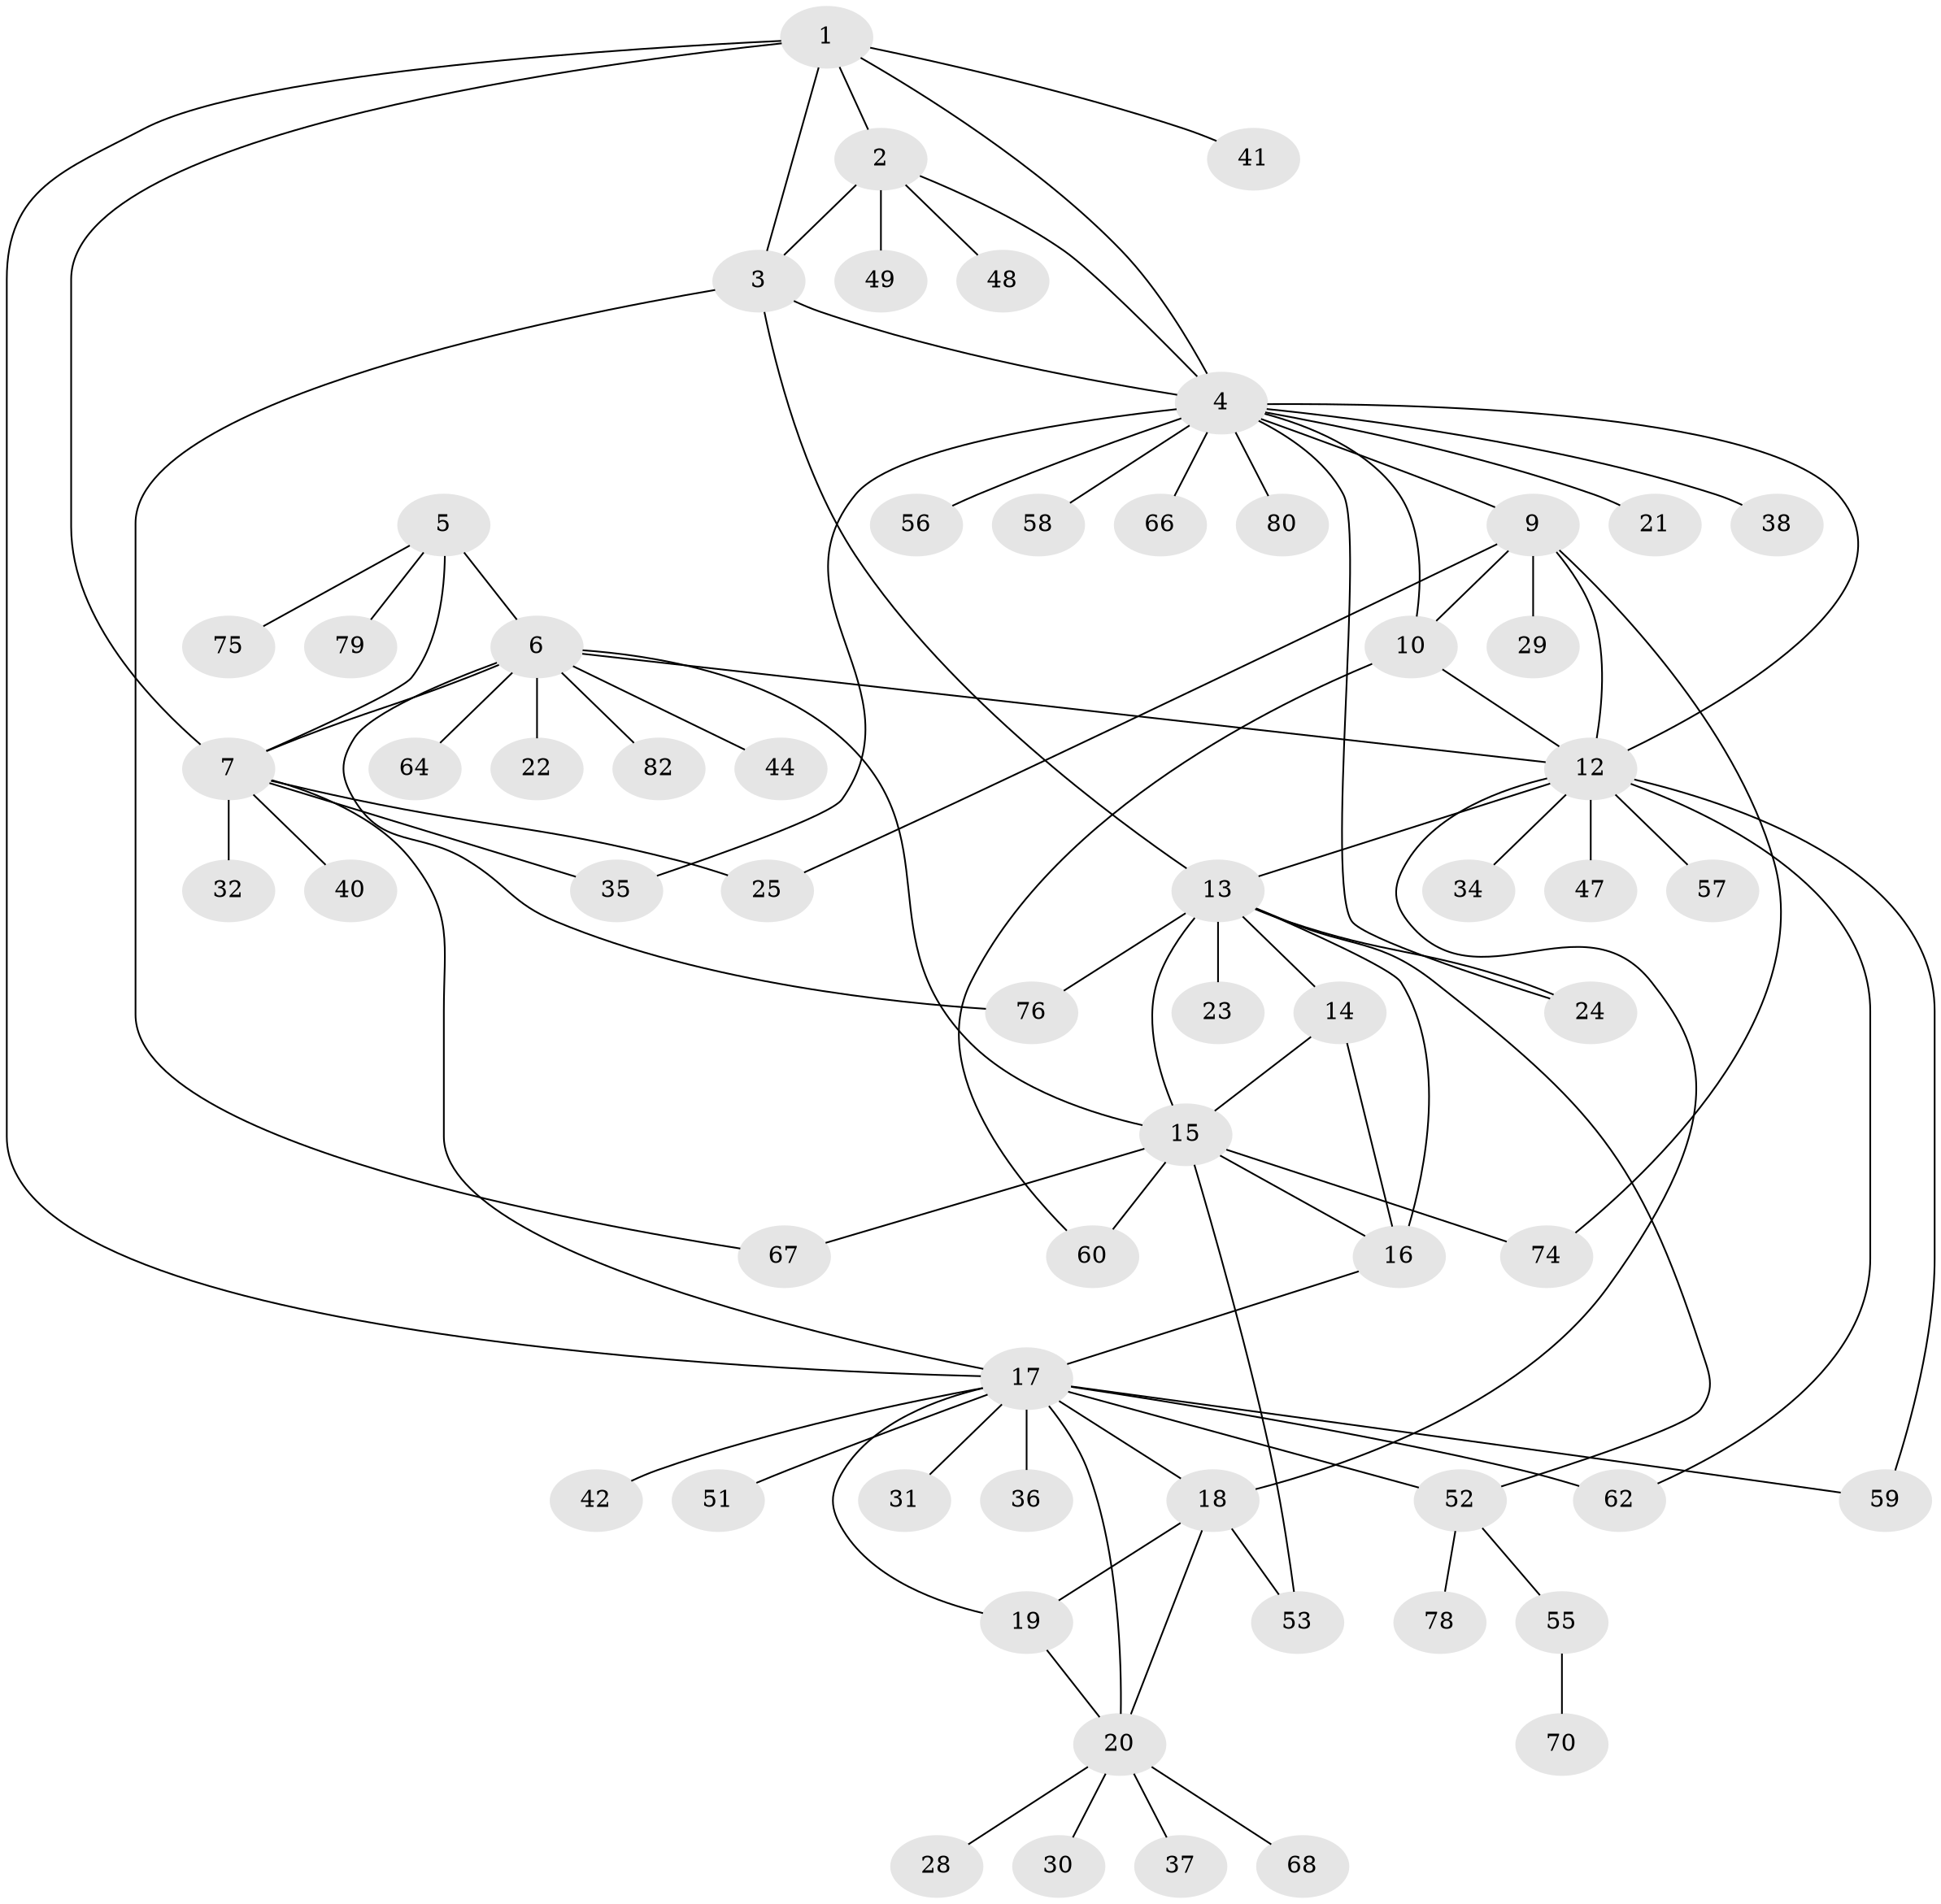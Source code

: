 // Generated by graph-tools (version 1.1) at 2025/24/03/03/25 07:24:09]
// undirected, 62 vertices, 91 edges
graph export_dot {
graph [start="1"]
  node [color=gray90,style=filled];
  1 [super="+83"];
  2 [super="+71"];
  3 [super="+46"];
  4 [super="+11"];
  5 [super="+26"];
  6 [super="+50"];
  7 [super="+8"];
  9 [super="+33"];
  10;
  12 [super="+85"];
  13 [super="+39"];
  14 [super="+65"];
  15 [super="+54"];
  16 [super="+43"];
  17 [super="+63"];
  18 [super="+45"];
  19;
  20 [super="+27"];
  21;
  22;
  23;
  24;
  25;
  28;
  29 [super="+73"];
  30;
  31;
  32;
  34;
  35 [super="+61"];
  36;
  37;
  38;
  40;
  41;
  42;
  44;
  47;
  48;
  49;
  51;
  52 [super="+77"];
  53;
  55 [super="+72"];
  56;
  57;
  58;
  59;
  60 [super="+69"];
  62 [super="+84"];
  64;
  66;
  67;
  68;
  70;
  74;
  75;
  76 [super="+81"];
  78;
  79;
  80 [super="+86"];
  82;
  1 -- 2;
  1 -- 3;
  1 -- 4;
  1 -- 7;
  1 -- 17;
  1 -- 41;
  2 -- 3;
  2 -- 4;
  2 -- 48;
  2 -- 49;
  3 -- 4;
  3 -- 13;
  3 -- 67;
  4 -- 21;
  4 -- 24;
  4 -- 58;
  4 -- 66;
  4 -- 35;
  4 -- 38;
  4 -- 9;
  4 -- 10;
  4 -- 12;
  4 -- 80;
  4 -- 56;
  5 -- 6;
  5 -- 7 [weight=2];
  5 -- 75;
  5 -- 79;
  6 -- 7 [weight=2];
  6 -- 12;
  6 -- 15;
  6 -- 22;
  6 -- 44;
  6 -- 64;
  6 -- 76;
  6 -- 82;
  7 -- 40;
  7 -- 32;
  7 -- 17;
  7 -- 35;
  7 -- 25;
  9 -- 10;
  9 -- 12;
  9 -- 25;
  9 -- 29;
  9 -- 74;
  10 -- 12;
  10 -- 60;
  12 -- 13;
  12 -- 18;
  12 -- 34;
  12 -- 47;
  12 -- 57;
  12 -- 59;
  12 -- 62;
  13 -- 14;
  13 -- 15;
  13 -- 16;
  13 -- 23;
  13 -- 24;
  13 -- 76;
  13 -- 52;
  14 -- 15;
  14 -- 16;
  15 -- 16;
  15 -- 53;
  15 -- 60;
  15 -- 67;
  15 -- 74;
  16 -- 17;
  17 -- 18;
  17 -- 19;
  17 -- 20;
  17 -- 31;
  17 -- 36;
  17 -- 42;
  17 -- 51;
  17 -- 52;
  17 -- 59;
  17 -- 62;
  18 -- 19;
  18 -- 20;
  18 -- 53;
  19 -- 20;
  20 -- 30;
  20 -- 37;
  20 -- 68;
  20 -- 28;
  52 -- 55;
  52 -- 78;
  55 -- 70;
}
